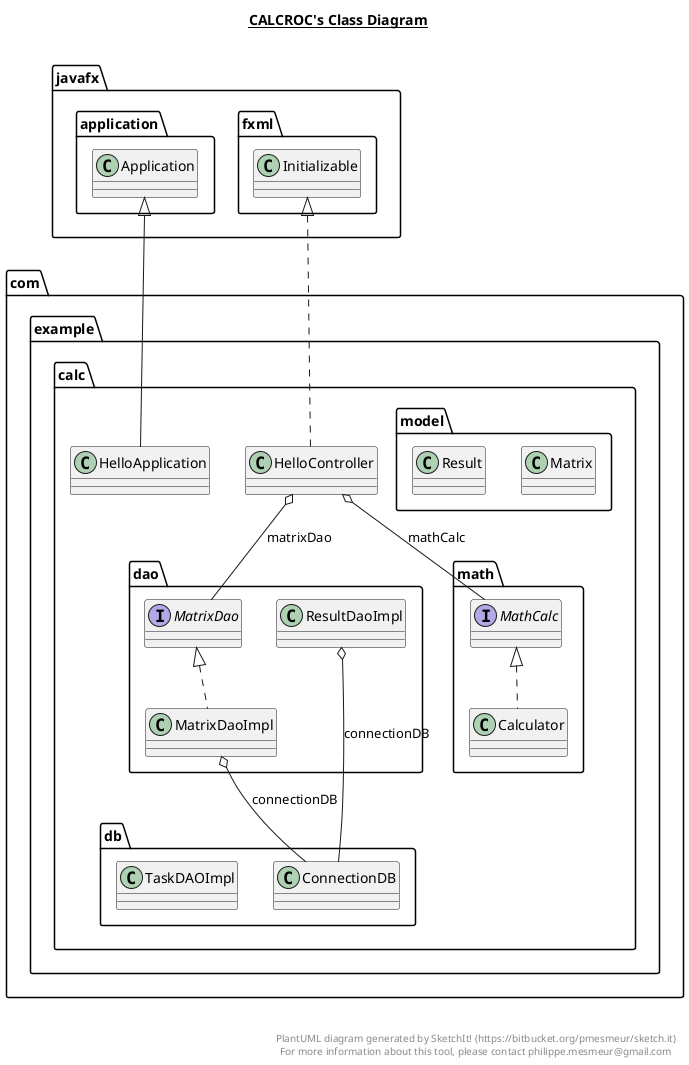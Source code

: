 @startuml

title __CALCROC's Class Diagram__\n



      class com.example.calc.HelloApplication {
      }


  



      class com.example.calc.HelloController {
      }







        interface com.example.calc.dao.MatrixDao {
        }



  




        class com.example.calc.dao.MatrixDaoImpl {
        }



  




        class com.example.calc.dao.ResultDaoImpl {
        }



  




        class com.example.calc.db.ConnectionDB {
        }



  




        class com.example.calc.db.TaskDAOImpl {
        }



  




        class com.example.calc.math.Calculator {
        }



  




        interface com.example.calc.math.MathCalc {
        }



  




        class com.example.calc.model.Matrix {
        }



  




        class com.example.calc.model.Result {
        }



  

  com.example.calc.HelloApplication -up-|> javafx.application.Application
  com.example.calc.HelloController .up.|> javafx.fxml.Initializable
  com.example.calc.HelloController o-- com.example.calc.math.MathCalc : mathCalc
  com.example.calc.HelloController o-- com.example.calc.dao.MatrixDao : matrixDao
  com.example.calc.dao.MatrixDaoImpl .up.|> com.example.calc.dao.MatrixDao
  com.example.calc.dao.MatrixDaoImpl o-- com.example.calc.db.ConnectionDB : connectionDB
  com.example.calc.dao.ResultDaoImpl o-- com.example.calc.db.ConnectionDB : connectionDB
  com.example.calc.math.Calculator .up.|> com.example.calc.math.MathCalc


right footer


PlantUML diagram generated by SketchIt! (https://bitbucket.org/pmesmeur/sketch.it)
For more information about this tool, please contact philippe.mesmeur@gmail.com
endfooter

@enduml
